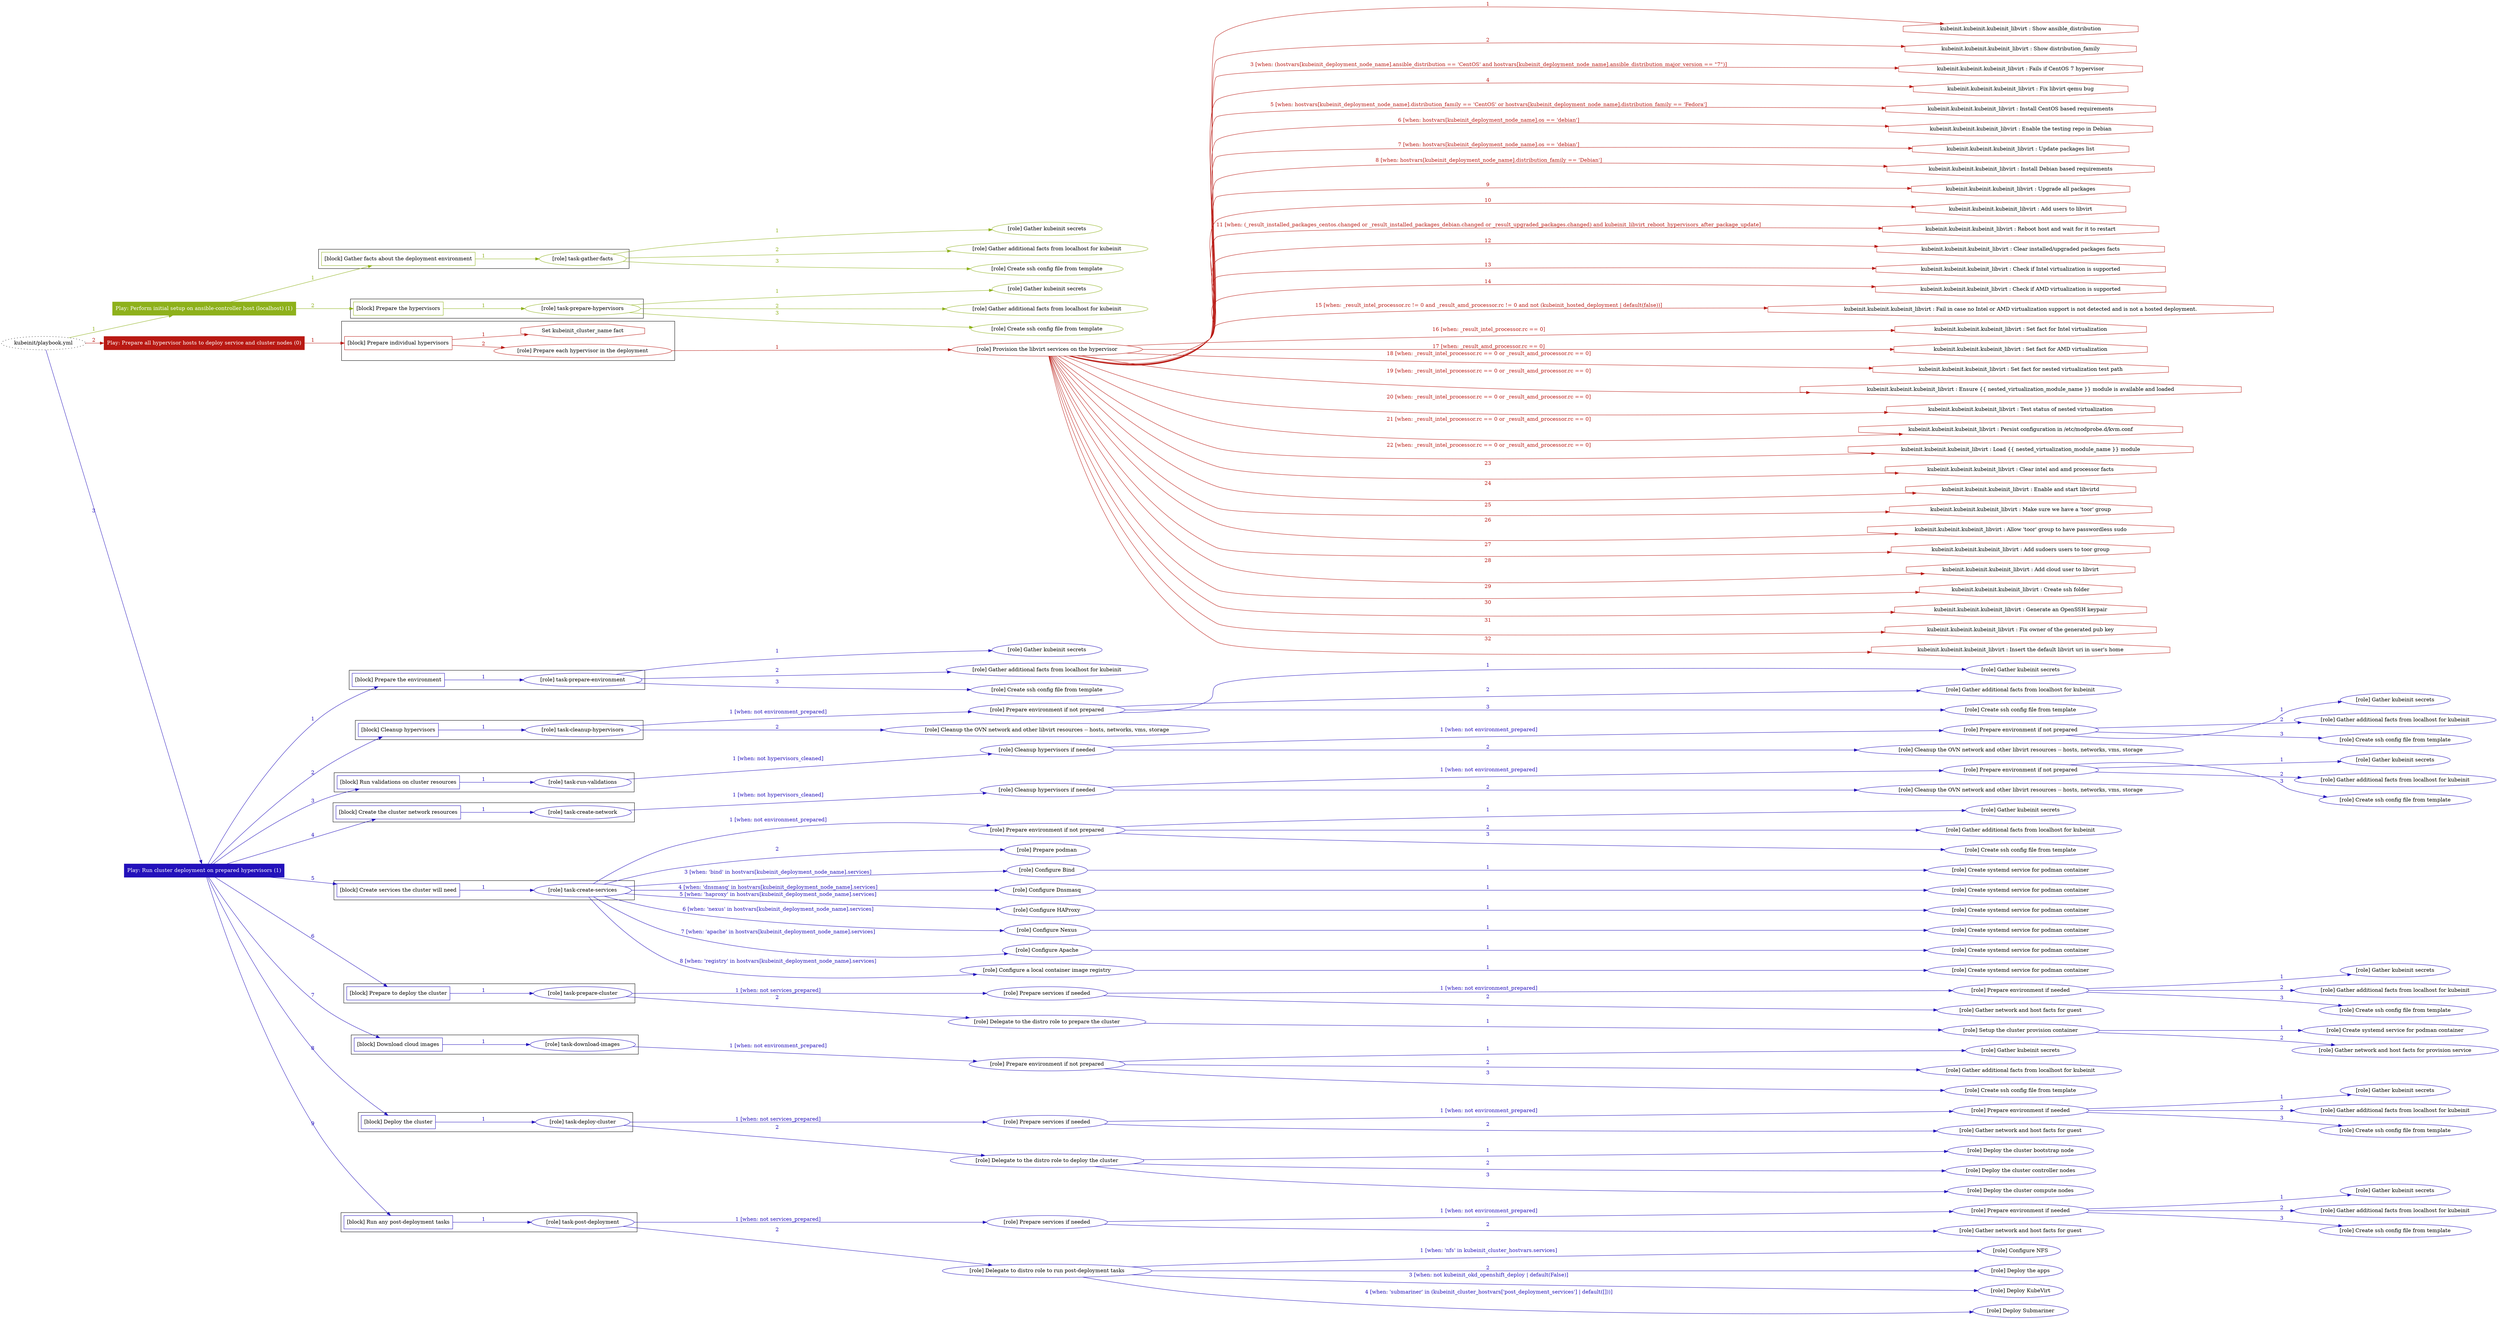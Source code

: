 digraph {
	graph [concentrate=true ordering=in rankdir=LR ratio=fill]
	edge [esep=5 sep=10]
	"kubeinit/playbook.yml" [URL="/home/runner/work/kubeinit/kubeinit/kubeinit/playbook.yml" id=playbook_57f4c40b style=dotted]
	play_476cd2a7 [label="Play: Perform initial setup on ansible-controller host (localhost) (1)" URL="/home/runner/work/kubeinit/kubeinit/kubeinit/playbook.yml" color="#8eb11b" fontcolor="#ffffff" id=play_476cd2a7 shape=box style=filled tooltip=localhost]
	"kubeinit/playbook.yml" -> play_476cd2a7 [label="1 " color="#8eb11b" fontcolor="#8eb11b" id=edge_6225454f labeltooltip="1 " tooltip="1 "]
	subgraph "Gather kubeinit secrets" {
		role_1431f034 [label="[role] Gather kubeinit secrets" URL="/home/runner/.ansible/collections/ansible_collections/kubeinit/kubeinit/roles/kubeinit_prepare/tasks/gather_kubeinit_facts.yml" color="#8eb11b" id=role_1431f034 tooltip="Gather kubeinit secrets"]
	}
	subgraph "Gather additional facts from localhost for kubeinit" {
		role_29a5cd65 [label="[role] Gather additional facts from localhost for kubeinit" URL="/home/runner/.ansible/collections/ansible_collections/kubeinit/kubeinit/roles/kubeinit_prepare/tasks/gather_kubeinit_facts.yml" color="#8eb11b" id=role_29a5cd65 tooltip="Gather additional facts from localhost for kubeinit"]
	}
	subgraph "Create ssh config file from template" {
		role_5aa21ba5 [label="[role] Create ssh config file from template" URL="/home/runner/.ansible/collections/ansible_collections/kubeinit/kubeinit/roles/kubeinit_prepare/tasks/gather_kubeinit_facts.yml" color="#8eb11b" id=role_5aa21ba5 tooltip="Create ssh config file from template"]
	}
	subgraph "task-gather-facts" {
		role_ce90db31 [label="[role] task-gather-facts" URL="/home/runner/work/kubeinit/kubeinit/kubeinit/playbook.yml" color="#8eb11b" id=role_ce90db31 tooltip="task-gather-facts"]
		role_ce90db31 -> role_1431f034 [label="1 " color="#8eb11b" fontcolor="#8eb11b" id=edge_38a36a20 labeltooltip="1 " tooltip="1 "]
		role_ce90db31 -> role_29a5cd65 [label="2 " color="#8eb11b" fontcolor="#8eb11b" id=edge_cc02ef3b labeltooltip="2 " tooltip="2 "]
		role_ce90db31 -> role_5aa21ba5 [label="3 " color="#8eb11b" fontcolor="#8eb11b" id=edge_f38c095f labeltooltip="3 " tooltip="3 "]
	}
	subgraph "Gather kubeinit secrets" {
		role_b484beeb [label="[role] Gather kubeinit secrets" URL="/home/runner/.ansible/collections/ansible_collections/kubeinit/kubeinit/roles/kubeinit_prepare/tasks/gather_kubeinit_facts.yml" color="#8eb11b" id=role_b484beeb tooltip="Gather kubeinit secrets"]
	}
	subgraph "Gather additional facts from localhost for kubeinit" {
		role_cff64949 [label="[role] Gather additional facts from localhost for kubeinit" URL="/home/runner/.ansible/collections/ansible_collections/kubeinit/kubeinit/roles/kubeinit_prepare/tasks/gather_kubeinit_facts.yml" color="#8eb11b" id=role_cff64949 tooltip="Gather additional facts from localhost for kubeinit"]
	}
	subgraph "Create ssh config file from template" {
		role_da0e9584 [label="[role] Create ssh config file from template" URL="/home/runner/.ansible/collections/ansible_collections/kubeinit/kubeinit/roles/kubeinit_prepare/tasks/gather_kubeinit_facts.yml" color="#8eb11b" id=role_da0e9584 tooltip="Create ssh config file from template"]
	}
	subgraph "task-prepare-hypervisors" {
		role_9411e3f1 [label="[role] task-prepare-hypervisors" URL="/home/runner/work/kubeinit/kubeinit/kubeinit/playbook.yml" color="#8eb11b" id=role_9411e3f1 tooltip="task-prepare-hypervisors"]
		role_9411e3f1 -> role_b484beeb [label="1 " color="#8eb11b" fontcolor="#8eb11b" id=edge_0949a8db labeltooltip="1 " tooltip="1 "]
		role_9411e3f1 -> role_cff64949 [label="2 " color="#8eb11b" fontcolor="#8eb11b" id=edge_99750dda labeltooltip="2 " tooltip="2 "]
		role_9411e3f1 -> role_da0e9584 [label="3 " color="#8eb11b" fontcolor="#8eb11b" id=edge_5961b480 labeltooltip="3 " tooltip="3 "]
	}
	subgraph "Play: Perform initial setup on ansible-controller host (localhost) (1)" {
		play_476cd2a7 -> block_e2da8481 [label=1 color="#8eb11b" fontcolor="#8eb11b" id=edge_6588eee4 labeltooltip=1 tooltip=1]
		subgraph cluster_block_e2da8481 {
			block_e2da8481 [label="[block] Gather facts about the deployment environment" URL="/home/runner/work/kubeinit/kubeinit/kubeinit/playbook.yml" color="#8eb11b" id=block_e2da8481 labeltooltip="Gather facts about the deployment environment" shape=box tooltip="Gather facts about the deployment environment"]
			block_e2da8481 -> role_ce90db31 [label="1 " color="#8eb11b" fontcolor="#8eb11b" id=edge_81d80300 labeltooltip="1 " tooltip="1 "]
		}
		play_476cd2a7 -> block_7da12b03 [label=2 color="#8eb11b" fontcolor="#8eb11b" id=edge_addc4cd5 labeltooltip=2 tooltip=2]
		subgraph cluster_block_7da12b03 {
			block_7da12b03 [label="[block] Prepare the hypervisors" URL="/home/runner/work/kubeinit/kubeinit/kubeinit/playbook.yml" color="#8eb11b" id=block_7da12b03 labeltooltip="Prepare the hypervisors" shape=box tooltip="Prepare the hypervisors"]
			block_7da12b03 -> role_9411e3f1 [label="1 " color="#8eb11b" fontcolor="#8eb11b" id=edge_47e260a5 labeltooltip="1 " tooltip="1 "]
		}
	}
	play_3ffb4466 [label="Play: Prepare all hypervisor hosts to deploy service and cluster nodes (0)" URL="/home/runner/work/kubeinit/kubeinit/kubeinit/playbook.yml" color="#b91913" fontcolor="#ffffff" id=play_3ffb4466 shape=box style=filled tooltip="Play: Prepare all hypervisor hosts to deploy service and cluster nodes (0)"]
	"kubeinit/playbook.yml" -> play_3ffb4466 [label="2 " color="#b91913" fontcolor="#b91913" id=edge_b8b20022 labeltooltip="2 " tooltip="2 "]
	subgraph "Provision the libvirt services on the hypervisor" {
		role_c1e3e673 [label="[role] Provision the libvirt services on the hypervisor" URL="/home/runner/.ansible/collections/ansible_collections/kubeinit/kubeinit/roles/kubeinit_prepare/tasks/prepare_hypervisor.yml" color="#b91913" id=role_c1e3e673 tooltip="Provision the libvirt services on the hypervisor"]
		task_b2c66f38 [label="kubeinit.kubeinit.kubeinit_libvirt : Show ansible_distribution" URL="/home/runner/.ansible/collections/ansible_collections/kubeinit/kubeinit/roles/kubeinit_libvirt/tasks/main.yml" color="#b91913" id=task_b2c66f38 shape=octagon tooltip="kubeinit.kubeinit.kubeinit_libvirt : Show ansible_distribution"]
		role_c1e3e673 -> task_b2c66f38 [label="1 " color="#b91913" fontcolor="#b91913" id=edge_99cd299b labeltooltip="1 " tooltip="1 "]
		task_ac9539b7 [label="kubeinit.kubeinit.kubeinit_libvirt : Show distribution_family" URL="/home/runner/.ansible/collections/ansible_collections/kubeinit/kubeinit/roles/kubeinit_libvirt/tasks/main.yml" color="#b91913" id=task_ac9539b7 shape=octagon tooltip="kubeinit.kubeinit.kubeinit_libvirt : Show distribution_family"]
		role_c1e3e673 -> task_ac9539b7 [label="2 " color="#b91913" fontcolor="#b91913" id=edge_0188c708 labeltooltip="2 " tooltip="2 "]
		task_9cf818e4 [label="kubeinit.kubeinit.kubeinit_libvirt : Fails if CentOS 7 hypervisor" URL="/home/runner/.ansible/collections/ansible_collections/kubeinit/kubeinit/roles/kubeinit_libvirt/tasks/main.yml" color="#b91913" id=task_9cf818e4 shape=octagon tooltip="kubeinit.kubeinit.kubeinit_libvirt : Fails if CentOS 7 hypervisor"]
		role_c1e3e673 -> task_9cf818e4 [label="3 [when: (hostvars[kubeinit_deployment_node_name].ansible_distribution == 'CentOS' and hostvars[kubeinit_deployment_node_name].ansible_distribution_major_version == \"7\")]" color="#b91913" fontcolor="#b91913" id=edge_52e7479f labeltooltip="3 [when: (hostvars[kubeinit_deployment_node_name].ansible_distribution == 'CentOS' and hostvars[kubeinit_deployment_node_name].ansible_distribution_major_version == \"7\")]" tooltip="3 [when: (hostvars[kubeinit_deployment_node_name].ansible_distribution == 'CentOS' and hostvars[kubeinit_deployment_node_name].ansible_distribution_major_version == \"7\")]"]
		task_cbcd5895 [label="kubeinit.kubeinit.kubeinit_libvirt : Fix libvirt qemu bug" URL="/home/runner/.ansible/collections/ansible_collections/kubeinit/kubeinit/roles/kubeinit_libvirt/tasks/main.yml" color="#b91913" id=task_cbcd5895 shape=octagon tooltip="kubeinit.kubeinit.kubeinit_libvirt : Fix libvirt qemu bug"]
		role_c1e3e673 -> task_cbcd5895 [label="4 " color="#b91913" fontcolor="#b91913" id=edge_111e4862 labeltooltip="4 " tooltip="4 "]
		task_079fd4c1 [label="kubeinit.kubeinit.kubeinit_libvirt : Install CentOS based requirements" URL="/home/runner/.ansible/collections/ansible_collections/kubeinit/kubeinit/roles/kubeinit_libvirt/tasks/main.yml" color="#b91913" id=task_079fd4c1 shape=octagon tooltip="kubeinit.kubeinit.kubeinit_libvirt : Install CentOS based requirements"]
		role_c1e3e673 -> task_079fd4c1 [label="5 [when: hostvars[kubeinit_deployment_node_name].distribution_family == 'CentOS' or hostvars[kubeinit_deployment_node_name].distribution_family == 'Fedora']" color="#b91913" fontcolor="#b91913" id=edge_91b88e60 labeltooltip="5 [when: hostvars[kubeinit_deployment_node_name].distribution_family == 'CentOS' or hostvars[kubeinit_deployment_node_name].distribution_family == 'Fedora']" tooltip="5 [when: hostvars[kubeinit_deployment_node_name].distribution_family == 'CentOS' or hostvars[kubeinit_deployment_node_name].distribution_family == 'Fedora']"]
		task_d1dcd50d [label="kubeinit.kubeinit.kubeinit_libvirt : Enable the testing repo in Debian" URL="/home/runner/.ansible/collections/ansible_collections/kubeinit/kubeinit/roles/kubeinit_libvirt/tasks/main.yml" color="#b91913" id=task_d1dcd50d shape=octagon tooltip="kubeinit.kubeinit.kubeinit_libvirt : Enable the testing repo in Debian"]
		role_c1e3e673 -> task_d1dcd50d [label="6 [when: hostvars[kubeinit_deployment_node_name].os == 'debian']" color="#b91913" fontcolor="#b91913" id=edge_ab7c15d0 labeltooltip="6 [when: hostvars[kubeinit_deployment_node_name].os == 'debian']" tooltip="6 [when: hostvars[kubeinit_deployment_node_name].os == 'debian']"]
		task_35347171 [label="kubeinit.kubeinit.kubeinit_libvirt : Update packages list" URL="/home/runner/.ansible/collections/ansible_collections/kubeinit/kubeinit/roles/kubeinit_libvirt/tasks/main.yml" color="#b91913" id=task_35347171 shape=octagon tooltip="kubeinit.kubeinit.kubeinit_libvirt : Update packages list"]
		role_c1e3e673 -> task_35347171 [label="7 [when: hostvars[kubeinit_deployment_node_name].os == 'debian']" color="#b91913" fontcolor="#b91913" id=edge_5eb4fad4 labeltooltip="7 [when: hostvars[kubeinit_deployment_node_name].os == 'debian']" tooltip="7 [when: hostvars[kubeinit_deployment_node_name].os == 'debian']"]
		task_6266232f [label="kubeinit.kubeinit.kubeinit_libvirt : Install Debian based requirements" URL="/home/runner/.ansible/collections/ansible_collections/kubeinit/kubeinit/roles/kubeinit_libvirt/tasks/main.yml" color="#b91913" id=task_6266232f shape=octagon tooltip="kubeinit.kubeinit.kubeinit_libvirt : Install Debian based requirements"]
		role_c1e3e673 -> task_6266232f [label="8 [when: hostvars[kubeinit_deployment_node_name].distribution_family == 'Debian']" color="#b91913" fontcolor="#b91913" id=edge_2798412f labeltooltip="8 [when: hostvars[kubeinit_deployment_node_name].distribution_family == 'Debian']" tooltip="8 [when: hostvars[kubeinit_deployment_node_name].distribution_family == 'Debian']"]
		task_2bdb8fc2 [label="kubeinit.kubeinit.kubeinit_libvirt : Upgrade all packages" URL="/home/runner/.ansible/collections/ansible_collections/kubeinit/kubeinit/roles/kubeinit_libvirt/tasks/main.yml" color="#b91913" id=task_2bdb8fc2 shape=octagon tooltip="kubeinit.kubeinit.kubeinit_libvirt : Upgrade all packages"]
		role_c1e3e673 -> task_2bdb8fc2 [label="9 " color="#b91913" fontcolor="#b91913" id=edge_93a106ed labeltooltip="9 " tooltip="9 "]
		task_dd58caf6 [label="kubeinit.kubeinit.kubeinit_libvirt : Add users to libvirt" URL="/home/runner/.ansible/collections/ansible_collections/kubeinit/kubeinit/roles/kubeinit_libvirt/tasks/main.yml" color="#b91913" id=task_dd58caf6 shape=octagon tooltip="kubeinit.kubeinit.kubeinit_libvirt : Add users to libvirt"]
		role_c1e3e673 -> task_dd58caf6 [label="10 " color="#b91913" fontcolor="#b91913" id=edge_1c8a1135 labeltooltip="10 " tooltip="10 "]
		task_67fdb774 [label="kubeinit.kubeinit.kubeinit_libvirt : Reboot host and wait for it to restart" URL="/home/runner/.ansible/collections/ansible_collections/kubeinit/kubeinit/roles/kubeinit_libvirt/tasks/main.yml" color="#b91913" id=task_67fdb774 shape=octagon tooltip="kubeinit.kubeinit.kubeinit_libvirt : Reboot host and wait for it to restart"]
		role_c1e3e673 -> task_67fdb774 [label="11 [when: (_result_installed_packages_centos.changed or _result_installed_packages_debian.changed or _result_upgraded_packages.changed) and kubeinit_libvirt_reboot_hypervisors_after_package_update]" color="#b91913" fontcolor="#b91913" id=edge_61da337d labeltooltip="11 [when: (_result_installed_packages_centos.changed or _result_installed_packages_debian.changed or _result_upgraded_packages.changed) and kubeinit_libvirt_reboot_hypervisors_after_package_update]" tooltip="11 [when: (_result_installed_packages_centos.changed or _result_installed_packages_debian.changed or _result_upgraded_packages.changed) and kubeinit_libvirt_reboot_hypervisors_after_package_update]"]
		task_be129212 [label="kubeinit.kubeinit.kubeinit_libvirt : Clear installed/upgraded packages facts" URL="/home/runner/.ansible/collections/ansible_collections/kubeinit/kubeinit/roles/kubeinit_libvirt/tasks/main.yml" color="#b91913" id=task_be129212 shape=octagon tooltip="kubeinit.kubeinit.kubeinit_libvirt : Clear installed/upgraded packages facts"]
		role_c1e3e673 -> task_be129212 [label="12 " color="#b91913" fontcolor="#b91913" id=edge_80f68fb0 labeltooltip="12 " tooltip="12 "]
		task_518de33d [label="kubeinit.kubeinit.kubeinit_libvirt : Check if Intel virtualization is supported" URL="/home/runner/.ansible/collections/ansible_collections/kubeinit/kubeinit/roles/kubeinit_libvirt/tasks/main.yml" color="#b91913" id=task_518de33d shape=octagon tooltip="kubeinit.kubeinit.kubeinit_libvirt : Check if Intel virtualization is supported"]
		role_c1e3e673 -> task_518de33d [label="13 " color="#b91913" fontcolor="#b91913" id=edge_6f009f75 labeltooltip="13 " tooltip="13 "]
		task_b7419c84 [label="kubeinit.kubeinit.kubeinit_libvirt : Check if AMD virtualization is supported" URL="/home/runner/.ansible/collections/ansible_collections/kubeinit/kubeinit/roles/kubeinit_libvirt/tasks/main.yml" color="#b91913" id=task_b7419c84 shape=octagon tooltip="kubeinit.kubeinit.kubeinit_libvirt : Check if AMD virtualization is supported"]
		role_c1e3e673 -> task_b7419c84 [label="14 " color="#b91913" fontcolor="#b91913" id=edge_5499e513 labeltooltip="14 " tooltip="14 "]
		task_705e3103 [label="kubeinit.kubeinit.kubeinit_libvirt : Fail in case no Intel or AMD virtualization support is not detected and is not a hosted deployment." URL="/home/runner/.ansible/collections/ansible_collections/kubeinit/kubeinit/roles/kubeinit_libvirt/tasks/main.yml" color="#b91913" id=task_705e3103 shape=octagon tooltip="kubeinit.kubeinit.kubeinit_libvirt : Fail in case no Intel or AMD virtualization support is not detected and is not a hosted deployment."]
		role_c1e3e673 -> task_705e3103 [label="15 [when: _result_intel_processor.rc != 0 and _result_amd_processor.rc != 0 and not (kubeinit_hosted_deployment | default(false))]" color="#b91913" fontcolor="#b91913" id=edge_a77d0dd9 labeltooltip="15 [when: _result_intel_processor.rc != 0 and _result_amd_processor.rc != 0 and not (kubeinit_hosted_deployment | default(false))]" tooltip="15 [when: _result_intel_processor.rc != 0 and _result_amd_processor.rc != 0 and not (kubeinit_hosted_deployment | default(false))]"]
		task_6612b5d8 [label="kubeinit.kubeinit.kubeinit_libvirt : Set fact for Intel virtualization" URL="/home/runner/.ansible/collections/ansible_collections/kubeinit/kubeinit/roles/kubeinit_libvirt/tasks/main.yml" color="#b91913" id=task_6612b5d8 shape=octagon tooltip="kubeinit.kubeinit.kubeinit_libvirt : Set fact for Intel virtualization"]
		role_c1e3e673 -> task_6612b5d8 [label="16 [when: _result_intel_processor.rc == 0]" color="#b91913" fontcolor="#b91913" id=edge_cb4ed906 labeltooltip="16 [when: _result_intel_processor.rc == 0]" tooltip="16 [when: _result_intel_processor.rc == 0]"]
		task_d91ff6c3 [label="kubeinit.kubeinit.kubeinit_libvirt : Set fact for AMD virtualization" URL="/home/runner/.ansible/collections/ansible_collections/kubeinit/kubeinit/roles/kubeinit_libvirt/tasks/main.yml" color="#b91913" id=task_d91ff6c3 shape=octagon tooltip="kubeinit.kubeinit.kubeinit_libvirt : Set fact for AMD virtualization"]
		role_c1e3e673 -> task_d91ff6c3 [label="17 [when: _result_amd_processor.rc == 0]" color="#b91913" fontcolor="#b91913" id=edge_9b265345 labeltooltip="17 [when: _result_amd_processor.rc == 0]" tooltip="17 [when: _result_amd_processor.rc == 0]"]
		task_70b4101b [label="kubeinit.kubeinit.kubeinit_libvirt : Set fact for nested virtualization test path" URL="/home/runner/.ansible/collections/ansible_collections/kubeinit/kubeinit/roles/kubeinit_libvirt/tasks/main.yml" color="#b91913" id=task_70b4101b shape=octagon tooltip="kubeinit.kubeinit.kubeinit_libvirt : Set fact for nested virtualization test path"]
		role_c1e3e673 -> task_70b4101b [label="18 [when: _result_intel_processor.rc == 0 or _result_amd_processor.rc == 0]" color="#b91913" fontcolor="#b91913" id=edge_2c4eae9c labeltooltip="18 [when: _result_intel_processor.rc == 0 or _result_amd_processor.rc == 0]" tooltip="18 [when: _result_intel_processor.rc == 0 or _result_amd_processor.rc == 0]"]
		task_491caa69 [label="kubeinit.kubeinit.kubeinit_libvirt : Ensure {{ nested_virtualization_module_name }} module is available and loaded" URL="/home/runner/.ansible/collections/ansible_collections/kubeinit/kubeinit/roles/kubeinit_libvirt/tasks/main.yml" color="#b91913" id=task_491caa69 shape=octagon tooltip="kubeinit.kubeinit.kubeinit_libvirt : Ensure {{ nested_virtualization_module_name }} module is available and loaded"]
		role_c1e3e673 -> task_491caa69 [label="19 [when: _result_intel_processor.rc == 0 or _result_amd_processor.rc == 0]" color="#b91913" fontcolor="#b91913" id=edge_868581f4 labeltooltip="19 [when: _result_intel_processor.rc == 0 or _result_amd_processor.rc == 0]" tooltip="19 [when: _result_intel_processor.rc == 0 or _result_amd_processor.rc == 0]"]
		task_2b97ab21 [label="kubeinit.kubeinit.kubeinit_libvirt : Test status of nested virtualization" URL="/home/runner/.ansible/collections/ansible_collections/kubeinit/kubeinit/roles/kubeinit_libvirt/tasks/main.yml" color="#b91913" id=task_2b97ab21 shape=octagon tooltip="kubeinit.kubeinit.kubeinit_libvirt : Test status of nested virtualization"]
		role_c1e3e673 -> task_2b97ab21 [label="20 [when: _result_intel_processor.rc == 0 or _result_amd_processor.rc == 0]" color="#b91913" fontcolor="#b91913" id=edge_e0dc5c4e labeltooltip="20 [when: _result_intel_processor.rc == 0 or _result_amd_processor.rc == 0]" tooltip="20 [when: _result_intel_processor.rc == 0 or _result_amd_processor.rc == 0]"]
		task_be7d4f1c [label="kubeinit.kubeinit.kubeinit_libvirt : Persist configuration in /etc/modprobe.d/kvm.conf" URL="/home/runner/.ansible/collections/ansible_collections/kubeinit/kubeinit/roles/kubeinit_libvirt/tasks/main.yml" color="#b91913" id=task_be7d4f1c shape=octagon tooltip="kubeinit.kubeinit.kubeinit_libvirt : Persist configuration in /etc/modprobe.d/kvm.conf"]
		role_c1e3e673 -> task_be7d4f1c [label="21 [when: _result_intel_processor.rc == 0 or _result_amd_processor.rc == 0]" color="#b91913" fontcolor="#b91913" id=edge_3290bef8 labeltooltip="21 [when: _result_intel_processor.rc == 0 or _result_amd_processor.rc == 0]" tooltip="21 [when: _result_intel_processor.rc == 0 or _result_amd_processor.rc == 0]"]
		task_0e37502c [label="kubeinit.kubeinit.kubeinit_libvirt : Load {{ nested_virtualization_module_name }} module" URL="/home/runner/.ansible/collections/ansible_collections/kubeinit/kubeinit/roles/kubeinit_libvirt/tasks/main.yml" color="#b91913" id=task_0e37502c shape=octagon tooltip="kubeinit.kubeinit.kubeinit_libvirt : Load {{ nested_virtualization_module_name }} module"]
		role_c1e3e673 -> task_0e37502c [label="22 [when: _result_intel_processor.rc == 0 or _result_amd_processor.rc == 0]" color="#b91913" fontcolor="#b91913" id=edge_32f782d9 labeltooltip="22 [when: _result_intel_processor.rc == 0 or _result_amd_processor.rc == 0]" tooltip="22 [when: _result_intel_processor.rc == 0 or _result_amd_processor.rc == 0]"]
		task_7e1a6143 [label="kubeinit.kubeinit.kubeinit_libvirt : Clear intel and amd processor facts" URL="/home/runner/.ansible/collections/ansible_collections/kubeinit/kubeinit/roles/kubeinit_libvirt/tasks/main.yml" color="#b91913" id=task_7e1a6143 shape=octagon tooltip="kubeinit.kubeinit.kubeinit_libvirt : Clear intel and amd processor facts"]
		role_c1e3e673 -> task_7e1a6143 [label="23 " color="#b91913" fontcolor="#b91913" id=edge_83dc3aa5 labeltooltip="23 " tooltip="23 "]
		task_5b5918e1 [label="kubeinit.kubeinit.kubeinit_libvirt : Enable and start libvirtd" URL="/home/runner/.ansible/collections/ansible_collections/kubeinit/kubeinit/roles/kubeinit_libvirt/tasks/main.yml" color="#b91913" id=task_5b5918e1 shape=octagon tooltip="kubeinit.kubeinit.kubeinit_libvirt : Enable and start libvirtd"]
		role_c1e3e673 -> task_5b5918e1 [label="24 " color="#b91913" fontcolor="#b91913" id=edge_9f71dcb0 labeltooltip="24 " tooltip="24 "]
		task_d03aab9c [label="kubeinit.kubeinit.kubeinit_libvirt : Make sure we have a 'toor' group" URL="/home/runner/.ansible/collections/ansible_collections/kubeinit/kubeinit/roles/kubeinit_libvirt/tasks/60_create_cloud_user.yml" color="#b91913" id=task_d03aab9c shape=octagon tooltip="kubeinit.kubeinit.kubeinit_libvirt : Make sure we have a 'toor' group"]
		role_c1e3e673 -> task_d03aab9c [label="25 " color="#b91913" fontcolor="#b91913" id=edge_693f9366 labeltooltip="25 " tooltip="25 "]
		task_b3413c18 [label="kubeinit.kubeinit.kubeinit_libvirt : Allow 'toor' group to have passwordless sudo" URL="/home/runner/.ansible/collections/ansible_collections/kubeinit/kubeinit/roles/kubeinit_libvirt/tasks/60_create_cloud_user.yml" color="#b91913" id=task_b3413c18 shape=octagon tooltip="kubeinit.kubeinit.kubeinit_libvirt : Allow 'toor' group to have passwordless sudo"]
		role_c1e3e673 -> task_b3413c18 [label="26 " color="#b91913" fontcolor="#b91913" id=edge_56a639cd labeltooltip="26 " tooltip="26 "]
		task_c2a37eab [label="kubeinit.kubeinit.kubeinit_libvirt : Add sudoers users to toor group" URL="/home/runner/.ansible/collections/ansible_collections/kubeinit/kubeinit/roles/kubeinit_libvirt/tasks/60_create_cloud_user.yml" color="#b91913" id=task_c2a37eab shape=octagon tooltip="kubeinit.kubeinit.kubeinit_libvirt : Add sudoers users to toor group"]
		role_c1e3e673 -> task_c2a37eab [label="27 " color="#b91913" fontcolor="#b91913" id=edge_5d702df9 labeltooltip="27 " tooltip="27 "]
		task_1096e414 [label="kubeinit.kubeinit.kubeinit_libvirt : Add cloud user to libvirt" URL="/home/runner/.ansible/collections/ansible_collections/kubeinit/kubeinit/roles/kubeinit_libvirt/tasks/60_create_cloud_user.yml" color="#b91913" id=task_1096e414 shape=octagon tooltip="kubeinit.kubeinit.kubeinit_libvirt : Add cloud user to libvirt"]
		role_c1e3e673 -> task_1096e414 [label="28 " color="#b91913" fontcolor="#b91913" id=edge_47f92e39 labeltooltip="28 " tooltip="28 "]
		task_3c3d9f73 [label="kubeinit.kubeinit.kubeinit_libvirt : Create ssh folder" URL="/home/runner/.ansible/collections/ansible_collections/kubeinit/kubeinit/roles/kubeinit_libvirt/tasks/60_create_cloud_user.yml" color="#b91913" id=task_3c3d9f73 shape=octagon tooltip="kubeinit.kubeinit.kubeinit_libvirt : Create ssh folder"]
		role_c1e3e673 -> task_3c3d9f73 [label="29 " color="#b91913" fontcolor="#b91913" id=edge_b25ff90d labeltooltip="29 " tooltip="29 "]
		task_f3d83fb6 [label="kubeinit.kubeinit.kubeinit_libvirt : Generate an OpenSSH keypair" URL="/home/runner/.ansible/collections/ansible_collections/kubeinit/kubeinit/roles/kubeinit_libvirt/tasks/60_create_cloud_user.yml" color="#b91913" id=task_f3d83fb6 shape=octagon tooltip="kubeinit.kubeinit.kubeinit_libvirt : Generate an OpenSSH keypair"]
		role_c1e3e673 -> task_f3d83fb6 [label="30 " color="#b91913" fontcolor="#b91913" id=edge_ab8bc212 labeltooltip="30 " tooltip="30 "]
		task_83cad3de [label="kubeinit.kubeinit.kubeinit_libvirt : Fix owner of the generated pub key" URL="/home/runner/.ansible/collections/ansible_collections/kubeinit/kubeinit/roles/kubeinit_libvirt/tasks/60_create_cloud_user.yml" color="#b91913" id=task_83cad3de shape=octagon tooltip="kubeinit.kubeinit.kubeinit_libvirt : Fix owner of the generated pub key"]
		role_c1e3e673 -> task_83cad3de [label="31 " color="#b91913" fontcolor="#b91913" id=edge_80625a51 labeltooltip="31 " tooltip="31 "]
		task_0cfa83af [label="kubeinit.kubeinit.kubeinit_libvirt : Insert the default libvirt uri in user's home" URL="/home/runner/.ansible/collections/ansible_collections/kubeinit/kubeinit/roles/kubeinit_libvirt/tasks/60_create_cloud_user.yml" color="#b91913" id=task_0cfa83af shape=octagon tooltip="kubeinit.kubeinit.kubeinit_libvirt : Insert the default libvirt uri in user's home"]
		role_c1e3e673 -> task_0cfa83af [label="32 " color="#b91913" fontcolor="#b91913" id=edge_6761ab80 labeltooltip="32 " tooltip="32 "]
	}
	subgraph "Prepare each hypervisor in the deployment" {
		role_b4c6a5c8 [label="[role] Prepare each hypervisor in the deployment" URL="/home/runner/work/kubeinit/kubeinit/kubeinit/playbook.yml" color="#b91913" id=role_b4c6a5c8 tooltip="Prepare each hypervisor in the deployment"]
		role_b4c6a5c8 -> role_c1e3e673 [label="1 " color="#b91913" fontcolor="#b91913" id=edge_5616ad59 labeltooltip="1 " tooltip="1 "]
	}
	subgraph "Play: Prepare all hypervisor hosts to deploy service and cluster nodes (0)" {
		play_3ffb4466 -> block_57ee9333 [label=1 color="#b91913" fontcolor="#b91913" id=edge_02ffb4a1 labeltooltip=1 tooltip=1]
		subgraph cluster_block_57ee9333 {
			block_57ee9333 [label="[block] Prepare individual hypervisors" URL="/home/runner/work/kubeinit/kubeinit/kubeinit/playbook.yml" color="#b91913" id=block_57ee9333 labeltooltip="Prepare individual hypervisors" shape=box tooltip="Prepare individual hypervisors"]
			block_57ee9333 -> role_b4c6a5c8 [label="2 " color="#b91913" fontcolor="#b91913" id=edge_b40753a5 labeltooltip="2 " tooltip="2 "]
			task_5ce29acc [label="Set kubeinit_cluster_name fact" URL="/home/runner/work/kubeinit/kubeinit/kubeinit/playbook.yml" color="#b91913" id=task_5ce29acc shape=octagon tooltip="Set kubeinit_cluster_name fact"]
			block_57ee9333 -> task_5ce29acc [label="1 " color="#b91913" fontcolor="#b91913" id=edge_fb66514e labeltooltip="1 " tooltip="1 "]
		}
	}
	play_6a60917c [label="Play: Run cluster deployment on prepared hypervisors (1)" URL="/home/runner/work/kubeinit/kubeinit/kubeinit/playbook.yml" color="#2311bb" fontcolor="#ffffff" id=play_6a60917c shape=box style=filled tooltip=localhost]
	"kubeinit/playbook.yml" -> play_6a60917c [label="3 " color="#2311bb" fontcolor="#2311bb" id=edge_7c76bb0c labeltooltip="3 " tooltip="3 "]
	subgraph "Gather kubeinit secrets" {
		role_e4fa84c4 [label="[role] Gather kubeinit secrets" URL="/home/runner/.ansible/collections/ansible_collections/kubeinit/kubeinit/roles/kubeinit_prepare/tasks/gather_kubeinit_facts.yml" color="#2311bb" id=role_e4fa84c4 tooltip="Gather kubeinit secrets"]
	}
	subgraph "Gather additional facts from localhost for kubeinit" {
		role_5f42c1b7 [label="[role] Gather additional facts from localhost for kubeinit" URL="/home/runner/.ansible/collections/ansible_collections/kubeinit/kubeinit/roles/kubeinit_prepare/tasks/gather_kubeinit_facts.yml" color="#2311bb" id=role_5f42c1b7 tooltip="Gather additional facts from localhost for kubeinit"]
	}
	subgraph "Create ssh config file from template" {
		role_22f338f3 [label="[role] Create ssh config file from template" URL="/home/runner/.ansible/collections/ansible_collections/kubeinit/kubeinit/roles/kubeinit_prepare/tasks/gather_kubeinit_facts.yml" color="#2311bb" id=role_22f338f3 tooltip="Create ssh config file from template"]
	}
	subgraph "task-prepare-environment" {
		role_81caf453 [label="[role] task-prepare-environment" URL="/home/runner/work/kubeinit/kubeinit/kubeinit/playbook.yml" color="#2311bb" id=role_81caf453 tooltip="task-prepare-environment"]
		role_81caf453 -> role_e4fa84c4 [label="1 " color="#2311bb" fontcolor="#2311bb" id=edge_67f0e9ca labeltooltip="1 " tooltip="1 "]
		role_81caf453 -> role_5f42c1b7 [label="2 " color="#2311bb" fontcolor="#2311bb" id=edge_f4ab4771 labeltooltip="2 " tooltip="2 "]
		role_81caf453 -> role_22f338f3 [label="3 " color="#2311bb" fontcolor="#2311bb" id=edge_f45c72e0 labeltooltip="3 " tooltip="3 "]
	}
	subgraph "Gather kubeinit secrets" {
		role_b751bcc2 [label="[role] Gather kubeinit secrets" URL="/home/runner/.ansible/collections/ansible_collections/kubeinit/kubeinit/roles/kubeinit_prepare/tasks/gather_kubeinit_facts.yml" color="#2311bb" id=role_b751bcc2 tooltip="Gather kubeinit secrets"]
	}
	subgraph "Gather additional facts from localhost for kubeinit" {
		role_2770a84a [label="[role] Gather additional facts from localhost for kubeinit" URL="/home/runner/.ansible/collections/ansible_collections/kubeinit/kubeinit/roles/kubeinit_prepare/tasks/gather_kubeinit_facts.yml" color="#2311bb" id=role_2770a84a tooltip="Gather additional facts from localhost for kubeinit"]
	}
	subgraph "Create ssh config file from template" {
		role_1988bb98 [label="[role] Create ssh config file from template" URL="/home/runner/.ansible/collections/ansible_collections/kubeinit/kubeinit/roles/kubeinit_prepare/tasks/gather_kubeinit_facts.yml" color="#2311bb" id=role_1988bb98 tooltip="Create ssh config file from template"]
	}
	subgraph "Prepare environment if not prepared" {
		role_d02e0c65 [label="[role] Prepare environment if not prepared" URL="/home/runner/.ansible/collections/ansible_collections/kubeinit/kubeinit/roles/kubeinit_prepare/tasks/cleanup_hypervisors.yml" color="#2311bb" id=role_d02e0c65 tooltip="Prepare environment if not prepared"]
		role_d02e0c65 -> role_b751bcc2 [label="1 " color="#2311bb" fontcolor="#2311bb" id=edge_0e8c935d labeltooltip="1 " tooltip="1 "]
		role_d02e0c65 -> role_2770a84a [label="2 " color="#2311bb" fontcolor="#2311bb" id=edge_4160ca65 labeltooltip="2 " tooltip="2 "]
		role_d02e0c65 -> role_1988bb98 [label="3 " color="#2311bb" fontcolor="#2311bb" id=edge_b0c6bc24 labeltooltip="3 " tooltip="3 "]
	}
	subgraph "Cleanup the OVN network and other libvirt resources -- hosts, networks, vms, storage" {
		role_bde9cb79 [label="[role] Cleanup the OVN network and other libvirt resources -- hosts, networks, vms, storage" URL="/home/runner/.ansible/collections/ansible_collections/kubeinit/kubeinit/roles/kubeinit_prepare/tasks/cleanup_hypervisors.yml" color="#2311bb" id=role_bde9cb79 tooltip="Cleanup the OVN network and other libvirt resources -- hosts, networks, vms, storage"]
	}
	subgraph "task-cleanup-hypervisors" {
		role_45be6896 [label="[role] task-cleanup-hypervisors" URL="/home/runner/work/kubeinit/kubeinit/kubeinit/playbook.yml" color="#2311bb" id=role_45be6896 tooltip="task-cleanup-hypervisors"]
		role_45be6896 -> role_d02e0c65 [label="1 [when: not environment_prepared]" color="#2311bb" fontcolor="#2311bb" id=edge_4f5016b6 labeltooltip="1 [when: not environment_prepared]" tooltip="1 [when: not environment_prepared]"]
		role_45be6896 -> role_bde9cb79 [label="2 " color="#2311bb" fontcolor="#2311bb" id=edge_d66f0dab labeltooltip="2 " tooltip="2 "]
	}
	subgraph "Gather kubeinit secrets" {
		role_bc6ff12c [label="[role] Gather kubeinit secrets" URL="/home/runner/.ansible/collections/ansible_collections/kubeinit/kubeinit/roles/kubeinit_prepare/tasks/gather_kubeinit_facts.yml" color="#2311bb" id=role_bc6ff12c tooltip="Gather kubeinit secrets"]
	}
	subgraph "Gather additional facts from localhost for kubeinit" {
		role_3042090c [label="[role] Gather additional facts from localhost for kubeinit" URL="/home/runner/.ansible/collections/ansible_collections/kubeinit/kubeinit/roles/kubeinit_prepare/tasks/gather_kubeinit_facts.yml" color="#2311bb" id=role_3042090c tooltip="Gather additional facts from localhost for kubeinit"]
	}
	subgraph "Create ssh config file from template" {
		role_003cc0fc [label="[role] Create ssh config file from template" URL="/home/runner/.ansible/collections/ansible_collections/kubeinit/kubeinit/roles/kubeinit_prepare/tasks/gather_kubeinit_facts.yml" color="#2311bb" id=role_003cc0fc tooltip="Create ssh config file from template"]
	}
	subgraph "Prepare environment if not prepared" {
		role_b0dd9e99 [label="[role] Prepare environment if not prepared" URL="/home/runner/.ansible/collections/ansible_collections/kubeinit/kubeinit/roles/kubeinit_prepare/tasks/cleanup_hypervisors.yml" color="#2311bb" id=role_b0dd9e99 tooltip="Prepare environment if not prepared"]
		role_b0dd9e99 -> role_bc6ff12c [label="1 " color="#2311bb" fontcolor="#2311bb" id=edge_5e9aaea1 labeltooltip="1 " tooltip="1 "]
		role_b0dd9e99 -> role_3042090c [label="2 " color="#2311bb" fontcolor="#2311bb" id=edge_12576d8c labeltooltip="2 " tooltip="2 "]
		role_b0dd9e99 -> role_003cc0fc [label="3 " color="#2311bb" fontcolor="#2311bb" id=edge_8c428aaa labeltooltip="3 " tooltip="3 "]
	}
	subgraph "Cleanup the OVN network and other libvirt resources -- hosts, networks, vms, storage" {
		role_033766f3 [label="[role] Cleanup the OVN network and other libvirt resources -- hosts, networks, vms, storage" URL="/home/runner/.ansible/collections/ansible_collections/kubeinit/kubeinit/roles/kubeinit_prepare/tasks/cleanup_hypervisors.yml" color="#2311bb" id=role_033766f3 tooltip="Cleanup the OVN network and other libvirt resources -- hosts, networks, vms, storage"]
	}
	subgraph "Cleanup hypervisors if needed" {
		role_03ab12c4 [label="[role] Cleanup hypervisors if needed" URL="/home/runner/.ansible/collections/ansible_collections/kubeinit/kubeinit/roles/kubeinit_validations/tasks/main.yml" color="#2311bb" id=role_03ab12c4 tooltip="Cleanup hypervisors if needed"]
		role_03ab12c4 -> role_b0dd9e99 [label="1 [when: not environment_prepared]" color="#2311bb" fontcolor="#2311bb" id=edge_38ea512b labeltooltip="1 [when: not environment_prepared]" tooltip="1 [when: not environment_prepared]"]
		role_03ab12c4 -> role_033766f3 [label="2 " color="#2311bb" fontcolor="#2311bb" id=edge_a9f95613 labeltooltip="2 " tooltip="2 "]
	}
	subgraph "task-run-validations" {
		role_a22b79ba [label="[role] task-run-validations" URL="/home/runner/work/kubeinit/kubeinit/kubeinit/playbook.yml" color="#2311bb" id=role_a22b79ba tooltip="task-run-validations"]
		role_a22b79ba -> role_03ab12c4 [label="1 [when: not hypervisors_cleaned]" color="#2311bb" fontcolor="#2311bb" id=edge_a849d875 labeltooltip="1 [when: not hypervisors_cleaned]" tooltip="1 [when: not hypervisors_cleaned]"]
	}
	subgraph "Gather kubeinit secrets" {
		role_1a4eae4f [label="[role] Gather kubeinit secrets" URL="/home/runner/.ansible/collections/ansible_collections/kubeinit/kubeinit/roles/kubeinit_prepare/tasks/gather_kubeinit_facts.yml" color="#2311bb" id=role_1a4eae4f tooltip="Gather kubeinit secrets"]
	}
	subgraph "Gather additional facts from localhost for kubeinit" {
		role_8526acb9 [label="[role] Gather additional facts from localhost for kubeinit" URL="/home/runner/.ansible/collections/ansible_collections/kubeinit/kubeinit/roles/kubeinit_prepare/tasks/gather_kubeinit_facts.yml" color="#2311bb" id=role_8526acb9 tooltip="Gather additional facts from localhost for kubeinit"]
	}
	subgraph "Create ssh config file from template" {
		role_b992701c [label="[role] Create ssh config file from template" URL="/home/runner/.ansible/collections/ansible_collections/kubeinit/kubeinit/roles/kubeinit_prepare/tasks/gather_kubeinit_facts.yml" color="#2311bb" id=role_b992701c tooltip="Create ssh config file from template"]
	}
	subgraph "Prepare environment if not prepared" {
		role_cab8d445 [label="[role] Prepare environment if not prepared" URL="/home/runner/.ansible/collections/ansible_collections/kubeinit/kubeinit/roles/kubeinit_prepare/tasks/cleanup_hypervisors.yml" color="#2311bb" id=role_cab8d445 tooltip="Prepare environment if not prepared"]
		role_cab8d445 -> role_1a4eae4f [label="1 " color="#2311bb" fontcolor="#2311bb" id=edge_793d3ea1 labeltooltip="1 " tooltip="1 "]
		role_cab8d445 -> role_8526acb9 [label="2 " color="#2311bb" fontcolor="#2311bb" id=edge_8fce7acb labeltooltip="2 " tooltip="2 "]
		role_cab8d445 -> role_b992701c [label="3 " color="#2311bb" fontcolor="#2311bb" id=edge_d3af243a labeltooltip="3 " tooltip="3 "]
	}
	subgraph "Cleanup the OVN network and other libvirt resources -- hosts, networks, vms, storage" {
		role_5f599fcd [label="[role] Cleanup the OVN network and other libvirt resources -- hosts, networks, vms, storage" URL="/home/runner/.ansible/collections/ansible_collections/kubeinit/kubeinit/roles/kubeinit_prepare/tasks/cleanup_hypervisors.yml" color="#2311bb" id=role_5f599fcd tooltip="Cleanup the OVN network and other libvirt resources -- hosts, networks, vms, storage"]
	}
	subgraph "Cleanup hypervisors if needed" {
		role_186f9bdf [label="[role] Cleanup hypervisors if needed" URL="/home/runner/.ansible/collections/ansible_collections/kubeinit/kubeinit/roles/kubeinit_libvirt/tasks/create_network.yml" color="#2311bb" id=role_186f9bdf tooltip="Cleanup hypervisors if needed"]
		role_186f9bdf -> role_cab8d445 [label="1 [when: not environment_prepared]" color="#2311bb" fontcolor="#2311bb" id=edge_96c7725e labeltooltip="1 [when: not environment_prepared]" tooltip="1 [when: not environment_prepared]"]
		role_186f9bdf -> role_5f599fcd [label="2 " color="#2311bb" fontcolor="#2311bb" id=edge_cb8d70e9 labeltooltip="2 " tooltip="2 "]
	}
	subgraph "task-create-network" {
		role_1fe4c47a [label="[role] task-create-network" URL="/home/runner/work/kubeinit/kubeinit/kubeinit/playbook.yml" color="#2311bb" id=role_1fe4c47a tooltip="task-create-network"]
		role_1fe4c47a -> role_186f9bdf [label="1 [when: not hypervisors_cleaned]" color="#2311bb" fontcolor="#2311bb" id=edge_18b2423e labeltooltip="1 [when: not hypervisors_cleaned]" tooltip="1 [when: not hypervisors_cleaned]"]
	}
	subgraph "Gather kubeinit secrets" {
		role_46ed39fa [label="[role] Gather kubeinit secrets" URL="/home/runner/.ansible/collections/ansible_collections/kubeinit/kubeinit/roles/kubeinit_prepare/tasks/gather_kubeinit_facts.yml" color="#2311bb" id=role_46ed39fa tooltip="Gather kubeinit secrets"]
	}
	subgraph "Gather additional facts from localhost for kubeinit" {
		role_4414f790 [label="[role] Gather additional facts from localhost for kubeinit" URL="/home/runner/.ansible/collections/ansible_collections/kubeinit/kubeinit/roles/kubeinit_prepare/tasks/gather_kubeinit_facts.yml" color="#2311bb" id=role_4414f790 tooltip="Gather additional facts from localhost for kubeinit"]
	}
	subgraph "Create ssh config file from template" {
		role_dddd00ae [label="[role] Create ssh config file from template" URL="/home/runner/.ansible/collections/ansible_collections/kubeinit/kubeinit/roles/kubeinit_prepare/tasks/gather_kubeinit_facts.yml" color="#2311bb" id=role_dddd00ae tooltip="Create ssh config file from template"]
	}
	subgraph "Prepare environment if not prepared" {
		role_ffec7ec1 [label="[role] Prepare environment if not prepared" URL="/home/runner/.ansible/collections/ansible_collections/kubeinit/kubeinit/roles/kubeinit_services/tasks/main.yml" color="#2311bb" id=role_ffec7ec1 tooltip="Prepare environment if not prepared"]
		role_ffec7ec1 -> role_46ed39fa [label="1 " color="#2311bb" fontcolor="#2311bb" id=edge_54be2c8c labeltooltip="1 " tooltip="1 "]
		role_ffec7ec1 -> role_4414f790 [label="2 " color="#2311bb" fontcolor="#2311bb" id=edge_3a97585a labeltooltip="2 " tooltip="2 "]
		role_ffec7ec1 -> role_dddd00ae [label="3 " color="#2311bb" fontcolor="#2311bb" id=edge_b378b0bf labeltooltip="3 " tooltip="3 "]
	}
	subgraph "Prepare podman" {
		role_8868ac44 [label="[role] Prepare podman" URL="/home/runner/.ansible/collections/ansible_collections/kubeinit/kubeinit/roles/kubeinit_services/tasks/00_create_service_pod.yml" color="#2311bb" id=role_8868ac44 tooltip="Prepare podman"]
	}
	subgraph "Create systemd service for podman container" {
		role_b1557318 [label="[role] Create systemd service for podman container" URL="/home/runner/.ansible/collections/ansible_collections/kubeinit/kubeinit/roles/kubeinit_bind/tasks/main.yml" color="#2311bb" id=role_b1557318 tooltip="Create systemd service for podman container"]
	}
	subgraph "Configure Bind" {
		role_04133bd1 [label="[role] Configure Bind" URL="/home/runner/.ansible/collections/ansible_collections/kubeinit/kubeinit/roles/kubeinit_services/tasks/start_services_containers.yml" color="#2311bb" id=role_04133bd1 tooltip="Configure Bind"]
		role_04133bd1 -> role_b1557318 [label="1 " color="#2311bb" fontcolor="#2311bb" id=edge_fde63b57 labeltooltip="1 " tooltip="1 "]
	}
	subgraph "Create systemd service for podman container" {
		role_a2a088bb [label="[role] Create systemd service for podman container" URL="/home/runner/.ansible/collections/ansible_collections/kubeinit/kubeinit/roles/kubeinit_dnsmasq/tasks/main.yml" color="#2311bb" id=role_a2a088bb tooltip="Create systemd service for podman container"]
	}
	subgraph "Configure Dnsmasq" {
		role_7fe414ae [label="[role] Configure Dnsmasq" URL="/home/runner/.ansible/collections/ansible_collections/kubeinit/kubeinit/roles/kubeinit_services/tasks/start_services_containers.yml" color="#2311bb" id=role_7fe414ae tooltip="Configure Dnsmasq"]
		role_7fe414ae -> role_a2a088bb [label="1 " color="#2311bb" fontcolor="#2311bb" id=edge_223c2f0b labeltooltip="1 " tooltip="1 "]
	}
	subgraph "Create systemd service for podman container" {
		role_4f9ec547 [label="[role] Create systemd service for podman container" URL="/home/runner/.ansible/collections/ansible_collections/kubeinit/kubeinit/roles/kubeinit_haproxy/tasks/main.yml" color="#2311bb" id=role_4f9ec547 tooltip="Create systemd service for podman container"]
	}
	subgraph "Configure HAProxy" {
		role_6ee807d3 [label="[role] Configure HAProxy" URL="/home/runner/.ansible/collections/ansible_collections/kubeinit/kubeinit/roles/kubeinit_services/tasks/start_services_containers.yml" color="#2311bb" id=role_6ee807d3 tooltip="Configure HAProxy"]
		role_6ee807d3 -> role_4f9ec547 [label="1 " color="#2311bb" fontcolor="#2311bb" id=edge_170528f9 labeltooltip="1 " tooltip="1 "]
	}
	subgraph "Create systemd service for podman container" {
		role_f90a0f1b [label="[role] Create systemd service for podman container" URL="/home/runner/.ansible/collections/ansible_collections/kubeinit/kubeinit/roles/kubeinit_nexus/tasks/main.yml" color="#2311bb" id=role_f90a0f1b tooltip="Create systemd service for podman container"]
	}
	subgraph "Configure Nexus" {
		role_f6e8422b [label="[role] Configure Nexus" URL="/home/runner/.ansible/collections/ansible_collections/kubeinit/kubeinit/roles/kubeinit_services/tasks/start_services_containers.yml" color="#2311bb" id=role_f6e8422b tooltip="Configure Nexus"]
		role_f6e8422b -> role_f90a0f1b [label="1 " color="#2311bb" fontcolor="#2311bb" id=edge_e48ea35f labeltooltip="1 " tooltip="1 "]
	}
	subgraph "Create systemd service for podman container" {
		role_59ffb3dd [label="[role] Create systemd service for podman container" URL="/home/runner/.ansible/collections/ansible_collections/kubeinit/kubeinit/roles/kubeinit_apache/tasks/main.yml" color="#2311bb" id=role_59ffb3dd tooltip="Create systemd service for podman container"]
	}
	subgraph "Configure Apache" {
		role_3db7c424 [label="[role] Configure Apache" URL="/home/runner/.ansible/collections/ansible_collections/kubeinit/kubeinit/roles/kubeinit_services/tasks/start_services_containers.yml" color="#2311bb" id=role_3db7c424 tooltip="Configure Apache"]
		role_3db7c424 -> role_59ffb3dd [label="1 " color="#2311bb" fontcolor="#2311bb" id=edge_968240f3 labeltooltip="1 " tooltip="1 "]
	}
	subgraph "Create systemd service for podman container" {
		role_ff924d1c [label="[role] Create systemd service for podman container" URL="/home/runner/.ansible/collections/ansible_collections/kubeinit/kubeinit/roles/kubeinit_registry/tasks/main.yml" color="#2311bb" id=role_ff924d1c tooltip="Create systemd service for podman container"]
	}
	subgraph "Configure a local container image registry" {
		role_b9e960c5 [label="[role] Configure a local container image registry" URL="/home/runner/.ansible/collections/ansible_collections/kubeinit/kubeinit/roles/kubeinit_services/tasks/start_services_containers.yml" color="#2311bb" id=role_b9e960c5 tooltip="Configure a local container image registry"]
		role_b9e960c5 -> role_ff924d1c [label="1 " color="#2311bb" fontcolor="#2311bb" id=edge_d52359dd labeltooltip="1 " tooltip="1 "]
	}
	subgraph "task-create-services" {
		role_4e874b40 [label="[role] task-create-services" URL="/home/runner/work/kubeinit/kubeinit/kubeinit/playbook.yml" color="#2311bb" id=role_4e874b40 tooltip="task-create-services"]
		role_4e874b40 -> role_ffec7ec1 [label="1 [when: not environment_prepared]" color="#2311bb" fontcolor="#2311bb" id=edge_707c0fa6 labeltooltip="1 [when: not environment_prepared]" tooltip="1 [when: not environment_prepared]"]
		role_4e874b40 -> role_8868ac44 [label="2 " color="#2311bb" fontcolor="#2311bb" id=edge_4c8c254e labeltooltip="2 " tooltip="2 "]
		role_4e874b40 -> role_04133bd1 [label="3 [when: 'bind' in hostvars[kubeinit_deployment_node_name].services]" color="#2311bb" fontcolor="#2311bb" id=edge_a3a94336 labeltooltip="3 [when: 'bind' in hostvars[kubeinit_deployment_node_name].services]" tooltip="3 [when: 'bind' in hostvars[kubeinit_deployment_node_name].services]"]
		role_4e874b40 -> role_7fe414ae [label="4 [when: 'dnsmasq' in hostvars[kubeinit_deployment_node_name].services]" color="#2311bb" fontcolor="#2311bb" id=edge_3bd51d1d labeltooltip="4 [when: 'dnsmasq' in hostvars[kubeinit_deployment_node_name].services]" tooltip="4 [when: 'dnsmasq' in hostvars[kubeinit_deployment_node_name].services]"]
		role_4e874b40 -> role_6ee807d3 [label="5 [when: 'haproxy' in hostvars[kubeinit_deployment_node_name].services]" color="#2311bb" fontcolor="#2311bb" id=edge_9c5e20c1 labeltooltip="5 [when: 'haproxy' in hostvars[kubeinit_deployment_node_name].services]" tooltip="5 [when: 'haproxy' in hostvars[kubeinit_deployment_node_name].services]"]
		role_4e874b40 -> role_f6e8422b [label="6 [when: 'nexus' in hostvars[kubeinit_deployment_node_name].services]" color="#2311bb" fontcolor="#2311bb" id=edge_4dbd5ee3 labeltooltip="6 [when: 'nexus' in hostvars[kubeinit_deployment_node_name].services]" tooltip="6 [when: 'nexus' in hostvars[kubeinit_deployment_node_name].services]"]
		role_4e874b40 -> role_3db7c424 [label="7 [when: 'apache' in hostvars[kubeinit_deployment_node_name].services]" color="#2311bb" fontcolor="#2311bb" id=edge_634491cc labeltooltip="7 [when: 'apache' in hostvars[kubeinit_deployment_node_name].services]" tooltip="7 [when: 'apache' in hostvars[kubeinit_deployment_node_name].services]"]
		role_4e874b40 -> role_b9e960c5 [label="8 [when: 'registry' in hostvars[kubeinit_deployment_node_name].services]" color="#2311bb" fontcolor="#2311bb" id=edge_910571b3 labeltooltip="8 [when: 'registry' in hostvars[kubeinit_deployment_node_name].services]" tooltip="8 [when: 'registry' in hostvars[kubeinit_deployment_node_name].services]"]
	}
	subgraph "Gather kubeinit secrets" {
		role_f06e791d [label="[role] Gather kubeinit secrets" URL="/home/runner/.ansible/collections/ansible_collections/kubeinit/kubeinit/roles/kubeinit_prepare/tasks/gather_kubeinit_facts.yml" color="#2311bb" id=role_f06e791d tooltip="Gather kubeinit secrets"]
	}
	subgraph "Gather additional facts from localhost for kubeinit" {
		role_03492db0 [label="[role] Gather additional facts from localhost for kubeinit" URL="/home/runner/.ansible/collections/ansible_collections/kubeinit/kubeinit/roles/kubeinit_prepare/tasks/gather_kubeinit_facts.yml" color="#2311bb" id=role_03492db0 tooltip="Gather additional facts from localhost for kubeinit"]
	}
	subgraph "Create ssh config file from template" {
		role_4bb80106 [label="[role] Create ssh config file from template" URL="/home/runner/.ansible/collections/ansible_collections/kubeinit/kubeinit/roles/kubeinit_prepare/tasks/gather_kubeinit_facts.yml" color="#2311bb" id=role_4bb80106 tooltip="Create ssh config file from template"]
	}
	subgraph "Prepare environment if needed" {
		role_f4380b15 [label="[role] Prepare environment if needed" URL="/home/runner/.ansible/collections/ansible_collections/kubeinit/kubeinit/roles/kubeinit_services/tasks/prepare_services.yml" color="#2311bb" id=role_f4380b15 tooltip="Prepare environment if needed"]
		role_f4380b15 -> role_f06e791d [label="1 " color="#2311bb" fontcolor="#2311bb" id=edge_e0f4b6f7 labeltooltip="1 " tooltip="1 "]
		role_f4380b15 -> role_03492db0 [label="2 " color="#2311bb" fontcolor="#2311bb" id=edge_d8cd96e5 labeltooltip="2 " tooltip="2 "]
		role_f4380b15 -> role_4bb80106 [label="3 " color="#2311bb" fontcolor="#2311bb" id=edge_af35229a labeltooltip="3 " tooltip="3 "]
	}
	subgraph "Gather network and host facts for guest" {
		role_0afb7dcc [label="[role] Gather network and host facts for guest" URL="/home/runner/.ansible/collections/ansible_collections/kubeinit/kubeinit/roles/kubeinit_services/tasks/prepare_services.yml" color="#2311bb" id=role_0afb7dcc tooltip="Gather network and host facts for guest"]
	}
	subgraph "Prepare services if needed" {
		role_fd166793 [label="[role] Prepare services if needed" URL="/home/runner/.ansible/collections/ansible_collections/kubeinit/kubeinit/roles/kubeinit_prepare/tasks/prepare_cluster.yml" color="#2311bb" id=role_fd166793 tooltip="Prepare services if needed"]
		role_fd166793 -> role_f4380b15 [label="1 [when: not environment_prepared]" color="#2311bb" fontcolor="#2311bb" id=edge_d1a7b9b6 labeltooltip="1 [when: not environment_prepared]" tooltip="1 [when: not environment_prepared]"]
		role_fd166793 -> role_0afb7dcc [label="2 " color="#2311bb" fontcolor="#2311bb" id=edge_d195ef0b labeltooltip="2 " tooltip="2 "]
	}
	subgraph "Create systemd service for podman container" {
		role_bbe51670 [label="[role] Create systemd service for podman container" URL="/home/runner/.ansible/collections/ansible_collections/kubeinit/kubeinit/roles/kubeinit_services/tasks/create_provision_container.yml" color="#2311bb" id=role_bbe51670 tooltip="Create systemd service for podman container"]
	}
	subgraph "Gather network and host facts for provision service" {
		role_3bc161eb [label="[role] Gather network and host facts for provision service" URL="/home/runner/.ansible/collections/ansible_collections/kubeinit/kubeinit/roles/kubeinit_services/tasks/create_provision_container.yml" color="#2311bb" id=role_3bc161eb tooltip="Gather network and host facts for provision service"]
	}
	subgraph "Setup the cluster provision container" {
		role_34dd68cf [label="[role] Setup the cluster provision container" URL="/home/runner/.ansible/collections/ansible_collections/kubeinit/kubeinit/roles/kubeinit_okd/tasks/prepare_cluster.yml" color="#2311bb" id=role_34dd68cf tooltip="Setup the cluster provision container"]
		role_34dd68cf -> role_bbe51670 [label="1 " color="#2311bb" fontcolor="#2311bb" id=edge_d68537e6 labeltooltip="1 " tooltip="1 "]
		role_34dd68cf -> role_3bc161eb [label="2 " color="#2311bb" fontcolor="#2311bb" id=edge_c158891d labeltooltip="2 " tooltip="2 "]
	}
	subgraph "Delegate to the distro role to prepare the cluster" {
		role_5cd0dbd2 [label="[role] Delegate to the distro role to prepare the cluster" URL="/home/runner/.ansible/collections/ansible_collections/kubeinit/kubeinit/roles/kubeinit_prepare/tasks/prepare_cluster.yml" color="#2311bb" id=role_5cd0dbd2 tooltip="Delegate to the distro role to prepare the cluster"]
		role_5cd0dbd2 -> role_34dd68cf [label="1 " color="#2311bb" fontcolor="#2311bb" id=edge_f44f40ed labeltooltip="1 " tooltip="1 "]
	}
	subgraph "task-prepare-cluster" {
		role_1b9499c1 [label="[role] task-prepare-cluster" URL="/home/runner/work/kubeinit/kubeinit/kubeinit/playbook.yml" color="#2311bb" id=role_1b9499c1 tooltip="task-prepare-cluster"]
		role_1b9499c1 -> role_fd166793 [label="1 [when: not services_prepared]" color="#2311bb" fontcolor="#2311bb" id=edge_95151f05 labeltooltip="1 [when: not services_prepared]" tooltip="1 [when: not services_prepared]"]
		role_1b9499c1 -> role_5cd0dbd2 [label="2 " color="#2311bb" fontcolor="#2311bb" id=edge_7ccd884e labeltooltip="2 " tooltip="2 "]
	}
	subgraph "Gather kubeinit secrets" {
		role_3db6e24a [label="[role] Gather kubeinit secrets" URL="/home/runner/.ansible/collections/ansible_collections/kubeinit/kubeinit/roles/kubeinit_prepare/tasks/gather_kubeinit_facts.yml" color="#2311bb" id=role_3db6e24a tooltip="Gather kubeinit secrets"]
	}
	subgraph "Gather additional facts from localhost for kubeinit" {
		role_e41e853a [label="[role] Gather additional facts from localhost for kubeinit" URL="/home/runner/.ansible/collections/ansible_collections/kubeinit/kubeinit/roles/kubeinit_prepare/tasks/gather_kubeinit_facts.yml" color="#2311bb" id=role_e41e853a tooltip="Gather additional facts from localhost for kubeinit"]
	}
	subgraph "Create ssh config file from template" {
		role_4deb3860 [label="[role] Create ssh config file from template" URL="/home/runner/.ansible/collections/ansible_collections/kubeinit/kubeinit/roles/kubeinit_prepare/tasks/gather_kubeinit_facts.yml" color="#2311bb" id=role_4deb3860 tooltip="Create ssh config file from template"]
	}
	subgraph "Prepare environment if not prepared" {
		role_a2277295 [label="[role] Prepare environment if not prepared" URL="/home/runner/.ansible/collections/ansible_collections/kubeinit/kubeinit/roles/kubeinit_libvirt/tasks/download_cloud_images.yml" color="#2311bb" id=role_a2277295 tooltip="Prepare environment if not prepared"]
		role_a2277295 -> role_3db6e24a [label="1 " color="#2311bb" fontcolor="#2311bb" id=edge_f5399a8f labeltooltip="1 " tooltip="1 "]
		role_a2277295 -> role_e41e853a [label="2 " color="#2311bb" fontcolor="#2311bb" id=edge_42f182d0 labeltooltip="2 " tooltip="2 "]
		role_a2277295 -> role_4deb3860 [label="3 " color="#2311bb" fontcolor="#2311bb" id=edge_d8c06169 labeltooltip="3 " tooltip="3 "]
	}
	subgraph "task-download-images" {
		role_a0ea82a5 [label="[role] task-download-images" URL="/home/runner/work/kubeinit/kubeinit/kubeinit/playbook.yml" color="#2311bb" id=role_a0ea82a5 tooltip="task-download-images"]
		role_a0ea82a5 -> role_a2277295 [label="1 [when: not environment_prepared]" color="#2311bb" fontcolor="#2311bb" id=edge_ccc6f1a7 labeltooltip="1 [when: not environment_prepared]" tooltip="1 [when: not environment_prepared]"]
	}
	subgraph "Gather kubeinit secrets" {
		role_55477d29 [label="[role] Gather kubeinit secrets" URL="/home/runner/.ansible/collections/ansible_collections/kubeinit/kubeinit/roles/kubeinit_prepare/tasks/gather_kubeinit_facts.yml" color="#2311bb" id=role_55477d29 tooltip="Gather kubeinit secrets"]
	}
	subgraph "Gather additional facts from localhost for kubeinit" {
		role_59809467 [label="[role] Gather additional facts from localhost for kubeinit" URL="/home/runner/.ansible/collections/ansible_collections/kubeinit/kubeinit/roles/kubeinit_prepare/tasks/gather_kubeinit_facts.yml" color="#2311bb" id=role_59809467 tooltip="Gather additional facts from localhost for kubeinit"]
	}
	subgraph "Create ssh config file from template" {
		role_5b3ac434 [label="[role] Create ssh config file from template" URL="/home/runner/.ansible/collections/ansible_collections/kubeinit/kubeinit/roles/kubeinit_prepare/tasks/gather_kubeinit_facts.yml" color="#2311bb" id=role_5b3ac434 tooltip="Create ssh config file from template"]
	}
	subgraph "Prepare environment if needed" {
		role_5eab1933 [label="[role] Prepare environment if needed" URL="/home/runner/.ansible/collections/ansible_collections/kubeinit/kubeinit/roles/kubeinit_services/tasks/prepare_services.yml" color="#2311bb" id=role_5eab1933 tooltip="Prepare environment if needed"]
		role_5eab1933 -> role_55477d29 [label="1 " color="#2311bb" fontcolor="#2311bb" id=edge_1e2ac6c3 labeltooltip="1 " tooltip="1 "]
		role_5eab1933 -> role_59809467 [label="2 " color="#2311bb" fontcolor="#2311bb" id=edge_59037bb2 labeltooltip="2 " tooltip="2 "]
		role_5eab1933 -> role_5b3ac434 [label="3 " color="#2311bb" fontcolor="#2311bb" id=edge_62126b84 labeltooltip="3 " tooltip="3 "]
	}
	subgraph "Gather network and host facts for guest" {
		role_00aab7db [label="[role] Gather network and host facts for guest" URL="/home/runner/.ansible/collections/ansible_collections/kubeinit/kubeinit/roles/kubeinit_services/tasks/prepare_services.yml" color="#2311bb" id=role_00aab7db tooltip="Gather network and host facts for guest"]
	}
	subgraph "Prepare services if needed" {
		role_4a31ba54 [label="[role] Prepare services if needed" URL="/home/runner/.ansible/collections/ansible_collections/kubeinit/kubeinit/roles/kubeinit_prepare/tasks/deploy_cluster.yml" color="#2311bb" id=role_4a31ba54 tooltip="Prepare services if needed"]
		role_4a31ba54 -> role_5eab1933 [label="1 [when: not environment_prepared]" color="#2311bb" fontcolor="#2311bb" id=edge_bfe8c79c labeltooltip="1 [when: not environment_prepared]" tooltip="1 [when: not environment_prepared]"]
		role_4a31ba54 -> role_00aab7db [label="2 " color="#2311bb" fontcolor="#2311bb" id=edge_90d19bc1 labeltooltip="2 " tooltip="2 "]
	}
	subgraph "Deploy the cluster bootstrap node" {
		role_09db4ef5 [label="[role] Deploy the cluster bootstrap node" URL="/home/runner/.ansible/collections/ansible_collections/kubeinit/kubeinit/roles/kubeinit_okd/tasks/main.yml" color="#2311bb" id=role_09db4ef5 tooltip="Deploy the cluster bootstrap node"]
	}
	subgraph "Deploy the cluster controller nodes" {
		role_22c6f423 [label="[role] Deploy the cluster controller nodes" URL="/home/runner/.ansible/collections/ansible_collections/kubeinit/kubeinit/roles/kubeinit_okd/tasks/main.yml" color="#2311bb" id=role_22c6f423 tooltip="Deploy the cluster controller nodes"]
	}
	subgraph "Deploy the cluster compute nodes" {
		role_e8778815 [label="[role] Deploy the cluster compute nodes" URL="/home/runner/.ansible/collections/ansible_collections/kubeinit/kubeinit/roles/kubeinit_okd/tasks/main.yml" color="#2311bb" id=role_e8778815 tooltip="Deploy the cluster compute nodes"]
	}
	subgraph "Delegate to the distro role to deploy the cluster" {
		role_16751805 [label="[role] Delegate to the distro role to deploy the cluster" URL="/home/runner/.ansible/collections/ansible_collections/kubeinit/kubeinit/roles/kubeinit_prepare/tasks/deploy_cluster.yml" color="#2311bb" id=role_16751805 tooltip="Delegate to the distro role to deploy the cluster"]
		role_16751805 -> role_09db4ef5 [label="1 " color="#2311bb" fontcolor="#2311bb" id=edge_a3ccef47 labeltooltip="1 " tooltip="1 "]
		role_16751805 -> role_22c6f423 [label="2 " color="#2311bb" fontcolor="#2311bb" id=edge_c416a811 labeltooltip="2 " tooltip="2 "]
		role_16751805 -> role_e8778815 [label="3 " color="#2311bb" fontcolor="#2311bb" id=edge_f8f72b66 labeltooltip="3 " tooltip="3 "]
	}
	subgraph "task-deploy-cluster" {
		role_26439680 [label="[role] task-deploy-cluster" URL="/home/runner/work/kubeinit/kubeinit/kubeinit/playbook.yml" color="#2311bb" id=role_26439680 tooltip="task-deploy-cluster"]
		role_26439680 -> role_4a31ba54 [label="1 [when: not services_prepared]" color="#2311bb" fontcolor="#2311bb" id=edge_ebfb0865 labeltooltip="1 [when: not services_prepared]" tooltip="1 [when: not services_prepared]"]
		role_26439680 -> role_16751805 [label="2 " color="#2311bb" fontcolor="#2311bb" id=edge_c771b526 labeltooltip="2 " tooltip="2 "]
	}
	subgraph "Gather kubeinit secrets" {
		role_1b423e00 [label="[role] Gather kubeinit secrets" URL="/home/runner/.ansible/collections/ansible_collections/kubeinit/kubeinit/roles/kubeinit_prepare/tasks/gather_kubeinit_facts.yml" color="#2311bb" id=role_1b423e00 tooltip="Gather kubeinit secrets"]
	}
	subgraph "Gather additional facts from localhost for kubeinit" {
		role_b1f878df [label="[role] Gather additional facts from localhost for kubeinit" URL="/home/runner/.ansible/collections/ansible_collections/kubeinit/kubeinit/roles/kubeinit_prepare/tasks/gather_kubeinit_facts.yml" color="#2311bb" id=role_b1f878df tooltip="Gather additional facts from localhost for kubeinit"]
	}
	subgraph "Create ssh config file from template" {
		role_c386faf0 [label="[role] Create ssh config file from template" URL="/home/runner/.ansible/collections/ansible_collections/kubeinit/kubeinit/roles/kubeinit_prepare/tasks/gather_kubeinit_facts.yml" color="#2311bb" id=role_c386faf0 tooltip="Create ssh config file from template"]
	}
	subgraph "Prepare environment if needed" {
		role_fcfd1581 [label="[role] Prepare environment if needed" URL="/home/runner/.ansible/collections/ansible_collections/kubeinit/kubeinit/roles/kubeinit_services/tasks/prepare_services.yml" color="#2311bb" id=role_fcfd1581 tooltip="Prepare environment if needed"]
		role_fcfd1581 -> role_1b423e00 [label="1 " color="#2311bb" fontcolor="#2311bb" id=edge_2e5b352c labeltooltip="1 " tooltip="1 "]
		role_fcfd1581 -> role_b1f878df [label="2 " color="#2311bb" fontcolor="#2311bb" id=edge_7f41fd6f labeltooltip="2 " tooltip="2 "]
		role_fcfd1581 -> role_c386faf0 [label="3 " color="#2311bb" fontcolor="#2311bb" id=edge_02735486 labeltooltip="3 " tooltip="3 "]
	}
	subgraph "Gather network and host facts for guest" {
		role_580d3cfd [label="[role] Gather network and host facts for guest" URL="/home/runner/.ansible/collections/ansible_collections/kubeinit/kubeinit/roles/kubeinit_services/tasks/prepare_services.yml" color="#2311bb" id=role_580d3cfd tooltip="Gather network and host facts for guest"]
	}
	subgraph "Prepare services if needed" {
		role_4f28af1e [label="[role] Prepare services if needed" URL="/home/runner/.ansible/collections/ansible_collections/kubeinit/kubeinit/roles/kubeinit_prepare/tasks/post_deployment.yml" color="#2311bb" id=role_4f28af1e tooltip="Prepare services if needed"]
		role_4f28af1e -> role_fcfd1581 [label="1 [when: not environment_prepared]" color="#2311bb" fontcolor="#2311bb" id=edge_c110edb1 labeltooltip="1 [when: not environment_prepared]" tooltip="1 [when: not environment_prepared]"]
		role_4f28af1e -> role_580d3cfd [label="2 " color="#2311bb" fontcolor="#2311bb" id=edge_82ae3ccb labeltooltip="2 " tooltip="2 "]
	}
	subgraph "Configure NFS" {
		role_85faf72b [label="[role] Configure NFS" URL="/home/runner/.ansible/collections/ansible_collections/kubeinit/kubeinit/roles/kubeinit_okd/tasks/post_deployment_tasks.yml" color="#2311bb" id=role_85faf72b tooltip="Configure NFS"]
	}
	subgraph "Deploy the apps" {
		role_0d9bddb7 [label="[role] Deploy the apps" URL="/home/runner/.ansible/collections/ansible_collections/kubeinit/kubeinit/roles/kubeinit_okd/tasks/post_deployment_tasks.yml" color="#2311bb" id=role_0d9bddb7 tooltip="Deploy the apps"]
	}
	subgraph "Deploy KubeVirt" {
		role_ee1417db [label="[role] Deploy KubeVirt" URL="/home/runner/.ansible/collections/ansible_collections/kubeinit/kubeinit/roles/kubeinit_okd/tasks/post_deployment_tasks.yml" color="#2311bb" id=role_ee1417db tooltip="Deploy KubeVirt"]
	}
	subgraph "Deploy Submariner" {
		role_026c061d [label="[role] Deploy Submariner" URL="/home/runner/.ansible/collections/ansible_collections/kubeinit/kubeinit/roles/kubeinit_okd/tasks/post_deployment_tasks.yml" color="#2311bb" id=role_026c061d tooltip="Deploy Submariner"]
	}
	subgraph "Delegate to distro role to run post-deployment tasks" {
		role_886f1661 [label="[role] Delegate to distro role to run post-deployment tasks" URL="/home/runner/.ansible/collections/ansible_collections/kubeinit/kubeinit/roles/kubeinit_prepare/tasks/post_deployment.yml" color="#2311bb" id=role_886f1661 tooltip="Delegate to distro role to run post-deployment tasks"]
		role_886f1661 -> role_85faf72b [label="1 [when: 'nfs' in kubeinit_cluster_hostvars.services]" color="#2311bb" fontcolor="#2311bb" id=edge_0e84c8af labeltooltip="1 [when: 'nfs' in kubeinit_cluster_hostvars.services]" tooltip="1 [when: 'nfs' in kubeinit_cluster_hostvars.services]"]
		role_886f1661 -> role_0d9bddb7 [label="2 " color="#2311bb" fontcolor="#2311bb" id=edge_5f23dbd0 labeltooltip="2 " tooltip="2 "]
		role_886f1661 -> role_ee1417db [label="3 [when: not kubeinit_okd_openshift_deploy | default(False)]" color="#2311bb" fontcolor="#2311bb" id=edge_b4eec699 labeltooltip="3 [when: not kubeinit_okd_openshift_deploy | default(False)]" tooltip="3 [when: not kubeinit_okd_openshift_deploy | default(False)]"]
		role_886f1661 -> role_026c061d [label="4 [when: 'submariner' in (kubeinit_cluster_hostvars['post_deployment_services'] | default([]))]" color="#2311bb" fontcolor="#2311bb" id=edge_b339cbeb labeltooltip="4 [when: 'submariner' in (kubeinit_cluster_hostvars['post_deployment_services'] | default([]))]" tooltip="4 [when: 'submariner' in (kubeinit_cluster_hostvars['post_deployment_services'] | default([]))]"]
	}
	subgraph "task-post-deployment" {
		role_2482fa60 [label="[role] task-post-deployment" URL="/home/runner/work/kubeinit/kubeinit/kubeinit/playbook.yml" color="#2311bb" id=role_2482fa60 tooltip="task-post-deployment"]
		role_2482fa60 -> role_4f28af1e [label="1 [when: not services_prepared]" color="#2311bb" fontcolor="#2311bb" id=edge_1fdbf39a labeltooltip="1 [when: not services_prepared]" tooltip="1 [when: not services_prepared]"]
		role_2482fa60 -> role_886f1661 [label="2 " color="#2311bb" fontcolor="#2311bb" id=edge_30c04a5b labeltooltip="2 " tooltip="2 "]
	}
	subgraph "Play: Run cluster deployment on prepared hypervisors (1)" {
		play_6a60917c -> block_1ea5bff2 [label=1 color="#2311bb" fontcolor="#2311bb" id=edge_7eea821c labeltooltip=1 tooltip=1]
		subgraph cluster_block_1ea5bff2 {
			block_1ea5bff2 [label="[block] Prepare the environment" URL="/home/runner/work/kubeinit/kubeinit/kubeinit/playbook.yml" color="#2311bb" id=block_1ea5bff2 labeltooltip="Prepare the environment" shape=box tooltip="Prepare the environment"]
			block_1ea5bff2 -> role_81caf453 [label="1 " color="#2311bb" fontcolor="#2311bb" id=edge_b17e8881 labeltooltip="1 " tooltip="1 "]
		}
		play_6a60917c -> block_ed7efa38 [label=2 color="#2311bb" fontcolor="#2311bb" id=edge_97ee0789 labeltooltip=2 tooltip=2]
		subgraph cluster_block_ed7efa38 {
			block_ed7efa38 [label="[block] Cleanup hypervisors" URL="/home/runner/work/kubeinit/kubeinit/kubeinit/playbook.yml" color="#2311bb" id=block_ed7efa38 labeltooltip="Cleanup hypervisors" shape=box tooltip="Cleanup hypervisors"]
			block_ed7efa38 -> role_45be6896 [label="1 " color="#2311bb" fontcolor="#2311bb" id=edge_cf944f14 labeltooltip="1 " tooltip="1 "]
		}
		play_6a60917c -> block_1d2a579e [label=3 color="#2311bb" fontcolor="#2311bb" id=edge_0990ab18 labeltooltip=3 tooltip=3]
		subgraph cluster_block_1d2a579e {
			block_1d2a579e [label="[block] Run validations on cluster resources" URL="/home/runner/work/kubeinit/kubeinit/kubeinit/playbook.yml" color="#2311bb" id=block_1d2a579e labeltooltip="Run validations on cluster resources" shape=box tooltip="Run validations on cluster resources"]
			block_1d2a579e -> role_a22b79ba [label="1 " color="#2311bb" fontcolor="#2311bb" id=edge_4b6b69ad labeltooltip="1 " tooltip="1 "]
		}
		play_6a60917c -> block_3e354476 [label=4 color="#2311bb" fontcolor="#2311bb" id=edge_b3ca4bc9 labeltooltip=4 tooltip=4]
		subgraph cluster_block_3e354476 {
			block_3e354476 [label="[block] Create the cluster network resources" URL="/home/runner/work/kubeinit/kubeinit/kubeinit/playbook.yml" color="#2311bb" id=block_3e354476 labeltooltip="Create the cluster network resources" shape=box tooltip="Create the cluster network resources"]
			block_3e354476 -> role_1fe4c47a [label="1 " color="#2311bb" fontcolor="#2311bb" id=edge_9210804d labeltooltip="1 " tooltip="1 "]
		}
		play_6a60917c -> block_7bd8d943 [label=5 color="#2311bb" fontcolor="#2311bb" id=edge_a943de5a labeltooltip=5 tooltip=5]
		subgraph cluster_block_7bd8d943 {
			block_7bd8d943 [label="[block] Create services the cluster will need" URL="/home/runner/work/kubeinit/kubeinit/kubeinit/playbook.yml" color="#2311bb" id=block_7bd8d943 labeltooltip="Create services the cluster will need" shape=box tooltip="Create services the cluster will need"]
			block_7bd8d943 -> role_4e874b40 [label="1 " color="#2311bb" fontcolor="#2311bb" id=edge_f4500a8b labeltooltip="1 " tooltip="1 "]
		}
		play_6a60917c -> block_6abe3779 [label=6 color="#2311bb" fontcolor="#2311bb" id=edge_fc105138 labeltooltip=6 tooltip=6]
		subgraph cluster_block_6abe3779 {
			block_6abe3779 [label="[block] Prepare to deploy the cluster" URL="/home/runner/work/kubeinit/kubeinit/kubeinit/playbook.yml" color="#2311bb" id=block_6abe3779 labeltooltip="Prepare to deploy the cluster" shape=box tooltip="Prepare to deploy the cluster"]
			block_6abe3779 -> role_1b9499c1 [label="1 " color="#2311bb" fontcolor="#2311bb" id=edge_123dff41 labeltooltip="1 " tooltip="1 "]
		}
		play_6a60917c -> block_75113f01 [label=7 color="#2311bb" fontcolor="#2311bb" id=edge_b58ea7e1 labeltooltip=7 tooltip=7]
		subgraph cluster_block_75113f01 {
			block_75113f01 [label="[block] Download cloud images" URL="/home/runner/work/kubeinit/kubeinit/kubeinit/playbook.yml" color="#2311bb" id=block_75113f01 labeltooltip="Download cloud images" shape=box tooltip="Download cloud images"]
			block_75113f01 -> role_a0ea82a5 [label="1 " color="#2311bb" fontcolor="#2311bb" id=edge_cbcf0674 labeltooltip="1 " tooltip="1 "]
		}
		play_6a60917c -> block_a82072c6 [label=8 color="#2311bb" fontcolor="#2311bb" id=edge_7118a711 labeltooltip=8 tooltip=8]
		subgraph cluster_block_a82072c6 {
			block_a82072c6 [label="[block] Deploy the cluster" URL="/home/runner/work/kubeinit/kubeinit/kubeinit/playbook.yml" color="#2311bb" id=block_a82072c6 labeltooltip="Deploy the cluster" shape=box tooltip="Deploy the cluster"]
			block_a82072c6 -> role_26439680 [label="1 " color="#2311bb" fontcolor="#2311bb" id=edge_03263c32 labeltooltip="1 " tooltip="1 "]
		}
		play_6a60917c -> block_51d42aa6 [label=9 color="#2311bb" fontcolor="#2311bb" id=edge_34407e40 labeltooltip=9 tooltip=9]
		subgraph cluster_block_51d42aa6 {
			block_51d42aa6 [label="[block] Run any post-deployment tasks" URL="/home/runner/work/kubeinit/kubeinit/kubeinit/playbook.yml" color="#2311bb" id=block_51d42aa6 labeltooltip="Run any post-deployment tasks" shape=box tooltip="Run any post-deployment tasks"]
			block_51d42aa6 -> role_2482fa60 [label="1 " color="#2311bb" fontcolor="#2311bb" id=edge_d4d98ce8 labeltooltip="1 " tooltip="1 "]
		}
	}
}
